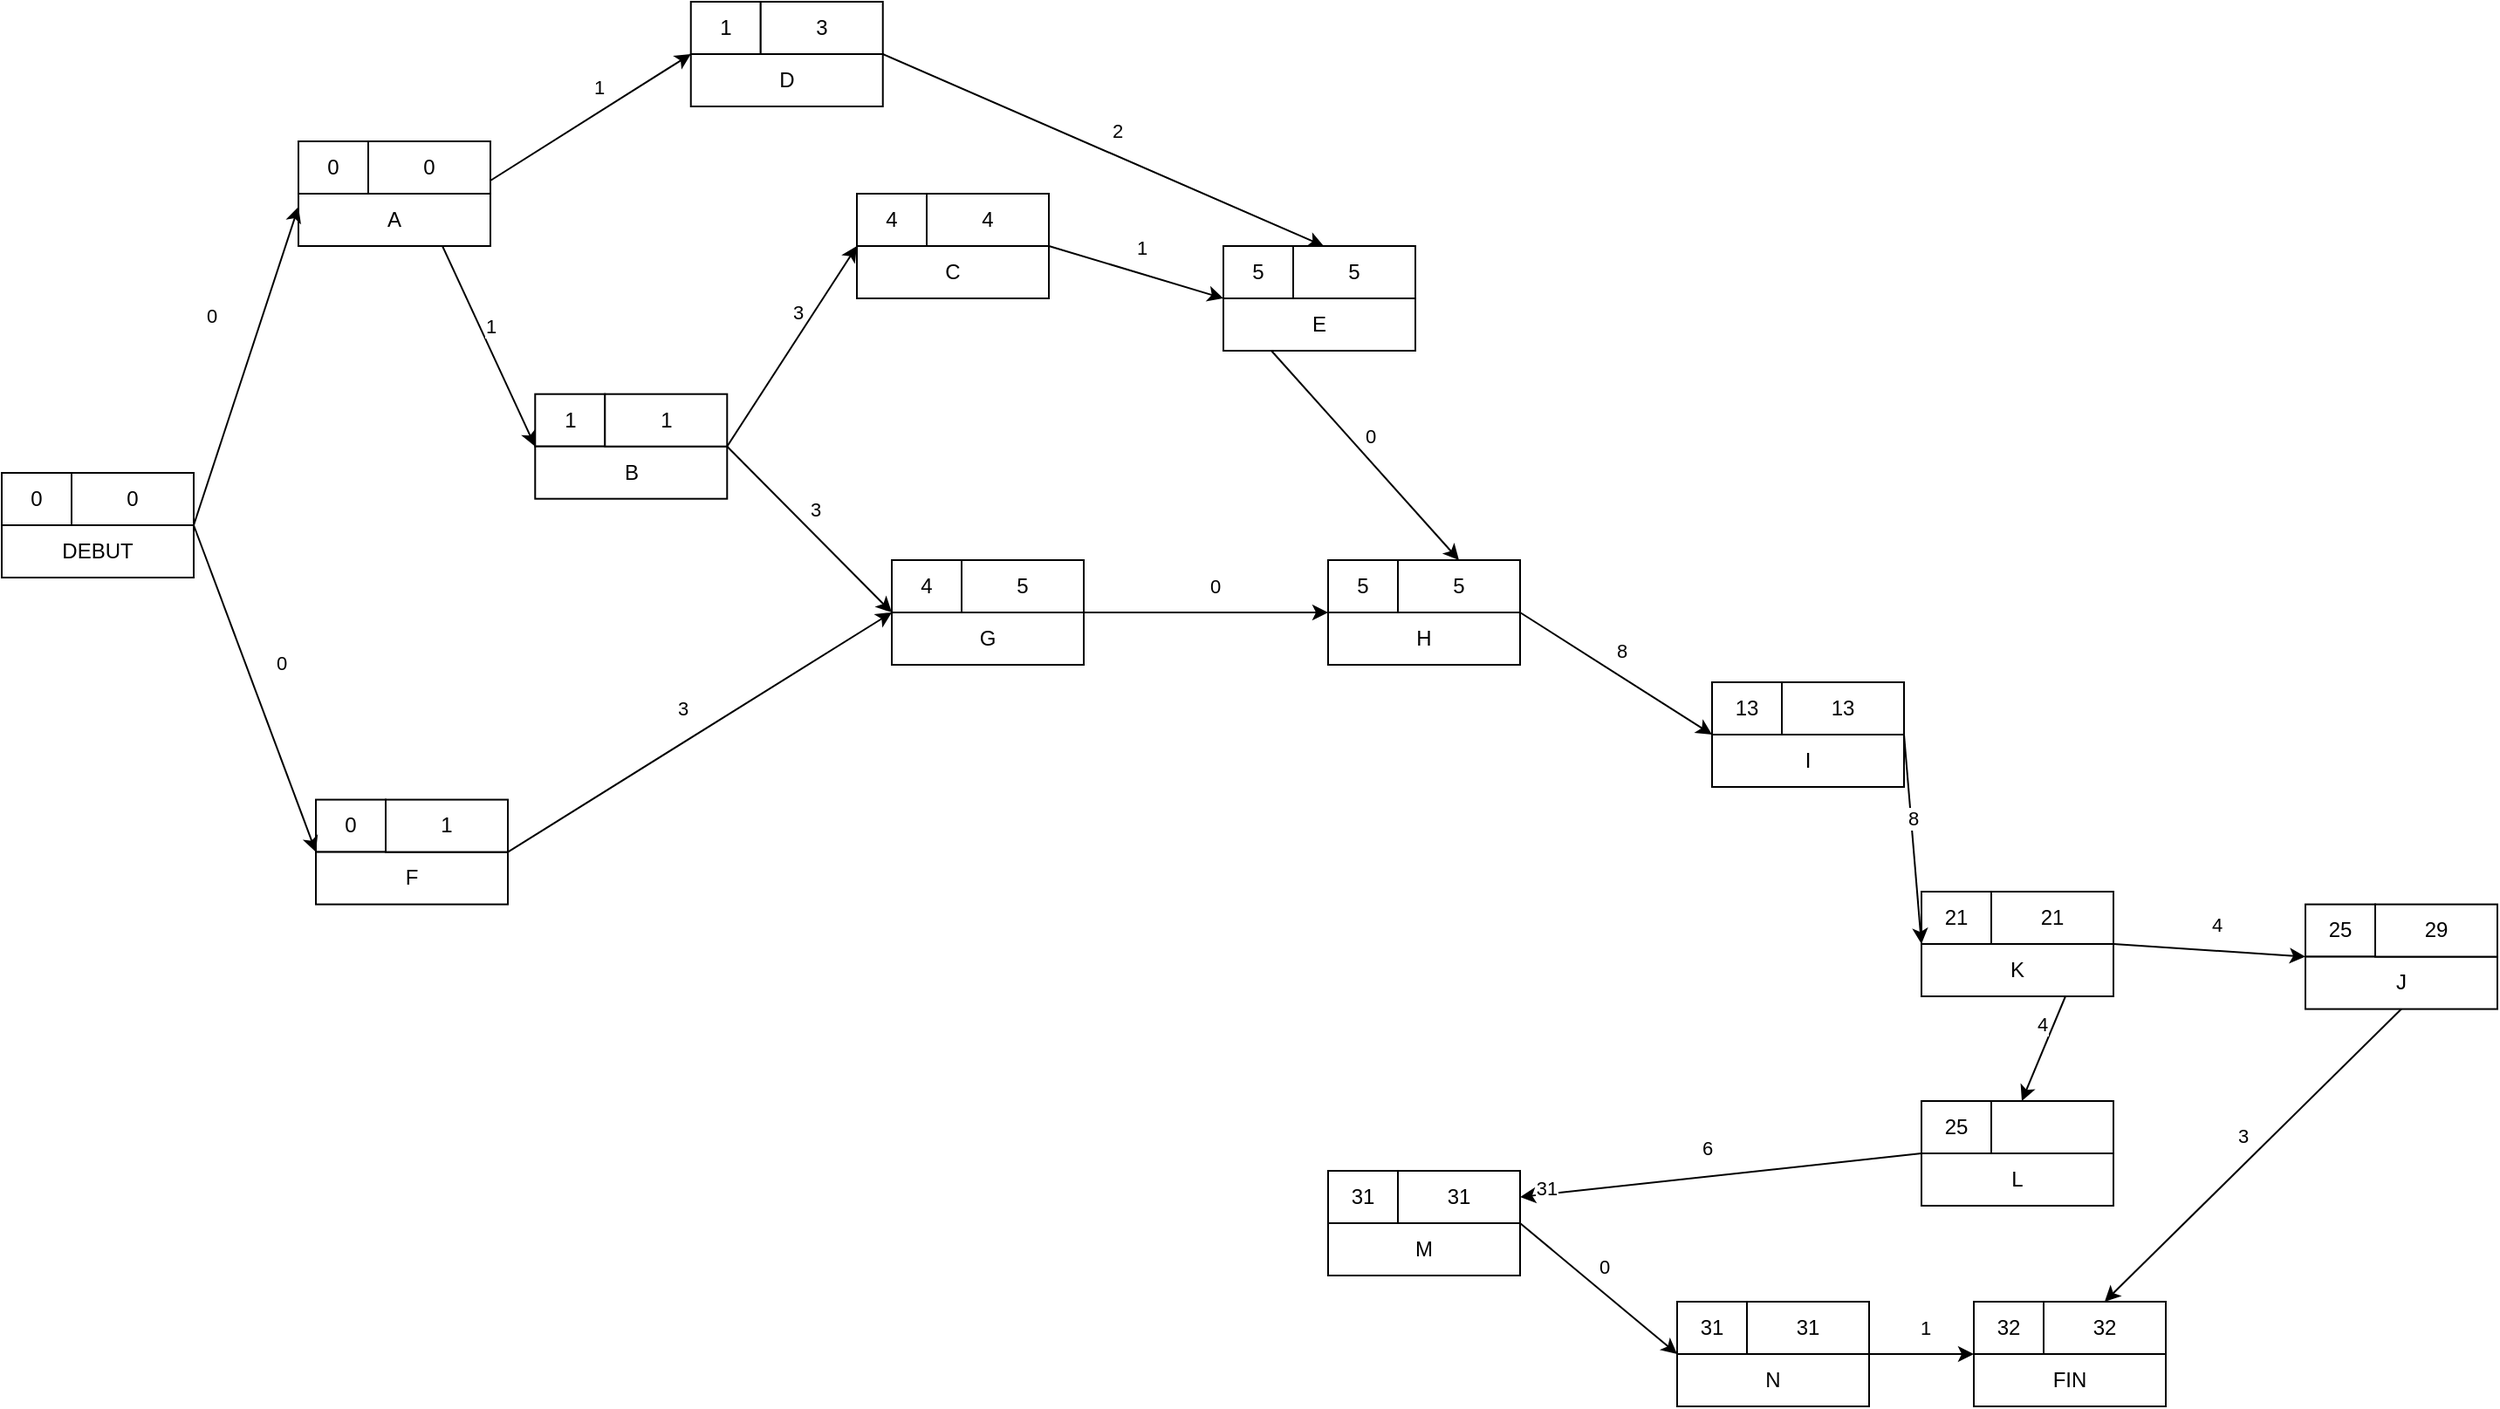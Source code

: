 <mxfile version="24.4.9" type="github">
  <diagram name="Page-1" id="2H29EWDQLwBMjzJSIUJ8">
    <mxGraphModel dx="653" dy="1885" grid="1" gridSize="10" guides="1" tooltips="1" connect="1" arrows="1" fold="1" page="1" pageScale="1" pageWidth="827" pageHeight="1169" math="0" shadow="0">
      <root>
        <mxCell id="0" />
        <mxCell id="1" parent="0" />
        <mxCell id="uI2IkdQqm4IqA6u9Eot--28" value="0" style="rounded=0;whiteSpace=wrap;html=1;" vertex="1" parent="1">
          <mxGeometry x="80" y="110" width="40" height="30" as="geometry" />
        </mxCell>
        <mxCell id="uI2IkdQqm4IqA6u9Eot--29" value="DEBUT" style="rounded=0;whiteSpace=wrap;html=1;" vertex="1" parent="1">
          <mxGeometry x="80" y="140" width="110" height="30" as="geometry" />
        </mxCell>
        <mxCell id="uI2IkdQqm4IqA6u9Eot--30" value="0" style="rounded=0;whiteSpace=wrap;html=1;" vertex="1" parent="1">
          <mxGeometry x="120" y="110" width="70" height="30" as="geometry" />
        </mxCell>
        <mxCell id="uI2IkdQqm4IqA6u9Eot--61" value="0" style="rounded=0;whiteSpace=wrap;html=1;" vertex="1" parent="1">
          <mxGeometry x="250" y="-80" width="40" height="30" as="geometry" />
        </mxCell>
        <mxCell id="uI2IkdQqm4IqA6u9Eot--62" value="A" style="rounded=0;whiteSpace=wrap;html=1;" vertex="1" parent="1">
          <mxGeometry x="250" y="-50" width="110" height="30" as="geometry" />
        </mxCell>
        <mxCell id="uI2IkdQqm4IqA6u9Eot--63" value="0" style="rounded=0;whiteSpace=wrap;html=1;" vertex="1" parent="1">
          <mxGeometry x="290" y="-80" width="70" height="30" as="geometry" />
        </mxCell>
        <mxCell id="uI2IkdQqm4IqA6u9Eot--64" value="0" style="rounded=0;whiteSpace=wrap;html=1;" vertex="1" parent="1">
          <mxGeometry x="260" y="297.29" width="40" height="30" as="geometry" />
        </mxCell>
        <mxCell id="uI2IkdQqm4IqA6u9Eot--65" value="F" style="rounded=0;whiteSpace=wrap;html=1;" vertex="1" parent="1">
          <mxGeometry x="260" y="327.29" width="110" height="30" as="geometry" />
        </mxCell>
        <mxCell id="uI2IkdQqm4IqA6u9Eot--66" value="1" style="rounded=0;whiteSpace=wrap;html=1;" vertex="1" parent="1">
          <mxGeometry x="300" y="297.29" width="70" height="30" as="geometry" />
        </mxCell>
        <mxCell id="uI2IkdQqm4IqA6u9Eot--67" value="1" style="rounded=0;whiteSpace=wrap;html=1;" vertex="1" parent="1">
          <mxGeometry x="385.64" y="64.85" width="40" height="30" as="geometry" />
        </mxCell>
        <mxCell id="uI2IkdQqm4IqA6u9Eot--68" value="B" style="rounded=0;whiteSpace=wrap;html=1;" vertex="1" parent="1">
          <mxGeometry x="385.64" y="94.85" width="110" height="30" as="geometry" />
        </mxCell>
        <mxCell id="uI2IkdQqm4IqA6u9Eot--69" value="1" style="rounded=0;whiteSpace=wrap;html=1;" vertex="1" parent="1">
          <mxGeometry x="425.64" y="64.85" width="70" height="30" as="geometry" />
        </mxCell>
        <mxCell id="uI2IkdQqm4IqA6u9Eot--70" value="4" style="rounded=0;whiteSpace=wrap;html=1;" vertex="1" parent="1">
          <mxGeometry x="590" y="160" width="40" height="30" as="geometry" />
        </mxCell>
        <mxCell id="uI2IkdQqm4IqA6u9Eot--71" value="G" style="rounded=0;whiteSpace=wrap;html=1;" vertex="1" parent="1">
          <mxGeometry x="590" y="190" width="110" height="30" as="geometry" />
        </mxCell>
        <mxCell id="uI2IkdQqm4IqA6u9Eot--72" value="5" style="rounded=0;whiteSpace=wrap;html=1;" vertex="1" parent="1">
          <mxGeometry x="630" y="160" width="70" height="30" as="geometry" />
        </mxCell>
        <mxCell id="uI2IkdQqm4IqA6u9Eot--73" value="4" style="rounded=0;whiteSpace=wrap;html=1;" vertex="1" parent="1">
          <mxGeometry x="570" y="-50" width="40" height="30" as="geometry" />
        </mxCell>
        <mxCell id="uI2IkdQqm4IqA6u9Eot--74" value="C" style="rounded=0;whiteSpace=wrap;html=1;" vertex="1" parent="1">
          <mxGeometry x="570" y="-20" width="110" height="30" as="geometry" />
        </mxCell>
        <mxCell id="uI2IkdQqm4IqA6u9Eot--75" value="4" style="rounded=0;whiteSpace=wrap;html=1;" vertex="1" parent="1">
          <mxGeometry x="610" y="-50" width="70" height="30" as="geometry" />
        </mxCell>
        <mxCell id="uI2IkdQqm4IqA6u9Eot--79" value="" style="endArrow=classic;html=1;rounded=0;exitX=0.75;exitY=1;exitDx=0;exitDy=0;entryX=0;entryY=1;entryDx=0;entryDy=0;" edge="1" parent="1" source="uI2IkdQqm4IqA6u9Eot--62" target="uI2IkdQqm4IqA6u9Eot--67">
          <mxGeometry width="50" height="50" relative="1" as="geometry">
            <mxPoint x="430" y="100" as="sourcePoint" />
            <mxPoint x="480" y="50" as="targetPoint" />
          </mxGeometry>
        </mxCell>
        <mxCell id="uI2IkdQqm4IqA6u9Eot--80" value="1" style="edgeLabel;html=1;align=center;verticalAlign=middle;resizable=0;points=[];" vertex="1" connectable="0" parent="uI2IkdQqm4IqA6u9Eot--79">
          <mxGeometry x="0.066" y="-1" relative="1" as="geometry">
            <mxPoint y="-16" as="offset" />
          </mxGeometry>
        </mxCell>
        <mxCell id="uI2IkdQqm4IqA6u9Eot--81" value="" style="endArrow=classic;html=1;rounded=0;exitX=1;exitY=1;exitDx=0;exitDy=0;entryX=0;entryY=0;entryDx=0;entryDy=0;" edge="1" parent="1" source="uI2IkdQqm4IqA6u9Eot--66" target="uI2IkdQqm4IqA6u9Eot--71">
          <mxGeometry width="50" height="50" relative="1" as="geometry">
            <mxPoint x="380" y="180" as="sourcePoint" />
            <mxPoint x="490" y="180" as="targetPoint" />
          </mxGeometry>
        </mxCell>
        <mxCell id="uI2IkdQqm4IqA6u9Eot--145" value="3" style="edgeLabel;html=1;align=center;verticalAlign=middle;resizable=0;points=[];" vertex="1" connectable="0" parent="uI2IkdQqm4IqA6u9Eot--81">
          <mxGeometry x="0.041" relative="1" as="geometry">
            <mxPoint x="-15" y="-11" as="offset" />
          </mxGeometry>
        </mxCell>
        <mxCell id="uI2IkdQqm4IqA6u9Eot--83" value="21" style="rounded=0;whiteSpace=wrap;html=1;" vertex="1" parent="1">
          <mxGeometry x="1180" y="350" width="40" height="30" as="geometry" />
        </mxCell>
        <mxCell id="uI2IkdQqm4IqA6u9Eot--84" value="K" style="rounded=0;whiteSpace=wrap;html=1;" vertex="1" parent="1">
          <mxGeometry x="1180" y="380" width="110" height="30" as="geometry" />
        </mxCell>
        <mxCell id="uI2IkdQqm4IqA6u9Eot--85" value="21" style="rounded=0;whiteSpace=wrap;html=1;" vertex="1" parent="1">
          <mxGeometry x="1220" y="350" width="70" height="30" as="geometry" />
        </mxCell>
        <mxCell id="uI2IkdQqm4IqA6u9Eot--86" value="25" style="rounded=0;whiteSpace=wrap;html=1;" vertex="1" parent="1">
          <mxGeometry x="1180" y="470" width="40" height="30" as="geometry" />
        </mxCell>
        <mxCell id="uI2IkdQqm4IqA6u9Eot--87" value="L" style="rounded=0;whiteSpace=wrap;html=1;" vertex="1" parent="1">
          <mxGeometry x="1180" y="500" width="110" height="30" as="geometry" />
        </mxCell>
        <mxCell id="uI2IkdQqm4IqA6u9Eot--88" value="" style="rounded=0;whiteSpace=wrap;html=1;" vertex="1" parent="1">
          <mxGeometry x="1220" y="470" width="70" height="30" as="geometry" />
        </mxCell>
        <mxCell id="uI2IkdQqm4IqA6u9Eot--89" value="" style="endArrow=classic;html=1;rounded=0;exitX=1;exitY=1;exitDx=0;exitDy=0;entryX=0;entryY=0;entryDx=0;entryDy=0;" edge="1" parent="1" source="uI2IkdQqm4IqA6u9Eot--69" target="uI2IkdQqm4IqA6u9Eot--71">
          <mxGeometry width="50" height="50" relative="1" as="geometry">
            <mxPoint x="390" y="200" as="sourcePoint" />
            <mxPoint x="705" y="170" as="targetPoint" />
          </mxGeometry>
        </mxCell>
        <mxCell id="uI2IkdQqm4IqA6u9Eot--90" value="3" style="edgeLabel;html=1;align=center;verticalAlign=middle;resizable=0;points=[];" vertex="1" connectable="0" parent="uI2IkdQqm4IqA6u9Eot--89">
          <mxGeometry x="0.066" y="-1" relative="1" as="geometry">
            <mxPoint y="-16" as="offset" />
          </mxGeometry>
        </mxCell>
        <mxCell id="uI2IkdQqm4IqA6u9Eot--91" value="" style="endArrow=classic;html=1;rounded=0;exitX=1;exitY=1;exitDx=0;exitDy=0;entryX=0;entryY=0;entryDx=0;entryDy=0;" edge="1" parent="1" source="uI2IkdQqm4IqA6u9Eot--69" target="uI2IkdQqm4IqA6u9Eot--74">
          <mxGeometry width="50" height="50" relative="1" as="geometry">
            <mxPoint x="610" y="110" as="sourcePoint" />
            <mxPoint x="705" y="170" as="targetPoint" />
          </mxGeometry>
        </mxCell>
        <mxCell id="uI2IkdQqm4IqA6u9Eot--92" value="3" style="edgeLabel;html=1;align=center;verticalAlign=middle;resizable=0;points=[];" vertex="1" connectable="0" parent="uI2IkdQqm4IqA6u9Eot--91">
          <mxGeometry x="0.066" y="-1" relative="1" as="geometry">
            <mxPoint y="-16" as="offset" />
          </mxGeometry>
        </mxCell>
        <mxCell id="uI2IkdQqm4IqA6u9Eot--93" value="5" style="rounded=0;whiteSpace=wrap;html=1;" vertex="1" parent="1">
          <mxGeometry x="780" y="-20" width="40" height="30" as="geometry" />
        </mxCell>
        <mxCell id="uI2IkdQqm4IqA6u9Eot--94" value="E" style="rounded=0;whiteSpace=wrap;html=1;" vertex="1" parent="1">
          <mxGeometry x="780" y="10" width="110" height="30" as="geometry" />
        </mxCell>
        <mxCell id="uI2IkdQqm4IqA6u9Eot--95" value="5" style="rounded=0;whiteSpace=wrap;html=1;" vertex="1" parent="1">
          <mxGeometry x="820" y="-20" width="70" height="30" as="geometry" />
        </mxCell>
        <mxCell id="uI2IkdQqm4IqA6u9Eot--96" value="1" style="rounded=0;whiteSpace=wrap;html=1;" vertex="1" parent="1">
          <mxGeometry x="474.87" y="-160" width="40" height="30" as="geometry" />
        </mxCell>
        <mxCell id="uI2IkdQqm4IqA6u9Eot--97" value="D" style="rounded=0;whiteSpace=wrap;html=1;" vertex="1" parent="1">
          <mxGeometry x="474.87" y="-130" width="110" height="30" as="geometry" />
        </mxCell>
        <mxCell id="uI2IkdQqm4IqA6u9Eot--98" value="3" style="rounded=0;whiteSpace=wrap;html=1;" vertex="1" parent="1">
          <mxGeometry x="514.87" y="-160" width="70" height="30" as="geometry" />
        </mxCell>
        <mxCell id="uI2IkdQqm4IqA6u9Eot--99" value="" style="endArrow=classic;html=1;rounded=0;exitX=1;exitY=1;exitDx=0;exitDy=0;entryX=0.25;entryY=0;entryDx=0;entryDy=0;" edge="1" parent="1" source="uI2IkdQqm4IqA6u9Eot--98" target="uI2IkdQqm4IqA6u9Eot--95">
          <mxGeometry width="50" height="50" relative="1" as="geometry">
            <mxPoint x="569.59" y="-172.38" as="sourcePoint" />
            <mxPoint x="729.59" y="-112.38" as="targetPoint" />
          </mxGeometry>
        </mxCell>
        <mxCell id="uI2IkdQqm4IqA6u9Eot--100" value="2" style="edgeLabel;html=1;align=center;verticalAlign=middle;resizable=0;points=[];" vertex="1" connectable="0" parent="uI2IkdQqm4IqA6u9Eot--99">
          <mxGeometry x="0.066" y="-1" relative="1" as="geometry">
            <mxPoint y="-16" as="offset" />
          </mxGeometry>
        </mxCell>
        <mxCell id="uI2IkdQqm4IqA6u9Eot--101" value="" style="endArrow=classic;html=1;rounded=0;exitX=1;exitY=0;exitDx=0;exitDy=0;entryX=0;entryY=0;entryDx=0;entryDy=0;" edge="1" parent="1" source="uI2IkdQqm4IqA6u9Eot--74" target="uI2IkdQqm4IqA6u9Eot--94">
          <mxGeometry width="50" height="50" relative="1" as="geometry">
            <mxPoint x="820" y="70" as="sourcePoint" />
            <mxPoint x="920" y="10" as="targetPoint" />
          </mxGeometry>
        </mxCell>
        <mxCell id="uI2IkdQqm4IqA6u9Eot--102" value="1" style="edgeLabel;html=1;align=center;verticalAlign=middle;resizable=0;points=[];" vertex="1" connectable="0" parent="uI2IkdQqm4IqA6u9Eot--101">
          <mxGeometry x="0.066" y="-1" relative="1" as="geometry">
            <mxPoint y="-16" as="offset" />
          </mxGeometry>
        </mxCell>
        <mxCell id="uI2IkdQqm4IqA6u9Eot--103" value="5" style="rounded=0;whiteSpace=wrap;html=1;" vertex="1" parent="1">
          <mxGeometry x="840" y="160.0" width="40" height="30" as="geometry" />
        </mxCell>
        <mxCell id="uI2IkdQqm4IqA6u9Eot--104" value="H" style="rounded=0;whiteSpace=wrap;html=1;" vertex="1" parent="1">
          <mxGeometry x="840" y="190.0" width="110" height="30" as="geometry" />
        </mxCell>
        <mxCell id="uI2IkdQqm4IqA6u9Eot--105" value="5" style="rounded=0;whiteSpace=wrap;html=1;" vertex="1" parent="1">
          <mxGeometry x="880" y="160.0" width="70" height="30" as="geometry" />
        </mxCell>
        <mxCell id="uI2IkdQqm4IqA6u9Eot--106" value="13" style="rounded=0;whiteSpace=wrap;html=1;" vertex="1" parent="1">
          <mxGeometry x="1060" y="230" width="40" height="30" as="geometry" />
        </mxCell>
        <mxCell id="uI2IkdQqm4IqA6u9Eot--107" value="I" style="rounded=0;whiteSpace=wrap;html=1;" vertex="1" parent="1">
          <mxGeometry x="1060" y="260" width="110" height="30" as="geometry" />
        </mxCell>
        <mxCell id="uI2IkdQqm4IqA6u9Eot--108" value="13" style="rounded=0;whiteSpace=wrap;html=1;" vertex="1" parent="1">
          <mxGeometry x="1100" y="230" width="70" height="30" as="geometry" />
        </mxCell>
        <mxCell id="uI2IkdQqm4IqA6u9Eot--109" value="" style="endArrow=classic;html=1;rounded=0;exitX=1;exitY=0;exitDx=0;exitDy=0;entryX=0;entryY=1;entryDx=0;entryDy=0;" edge="1" parent="1" source="uI2IkdQqm4IqA6u9Eot--71" target="uI2IkdQqm4IqA6u9Eot--103">
          <mxGeometry width="50" height="50" relative="1" as="geometry">
            <mxPoint x="820" y="70" as="sourcePoint" />
            <mxPoint x="930" y="10" as="targetPoint" />
          </mxGeometry>
        </mxCell>
        <mxCell id="uI2IkdQqm4IqA6u9Eot--110" value="0" style="edgeLabel;html=1;align=center;verticalAlign=middle;resizable=0;points=[];" vertex="1" connectable="0" parent="uI2IkdQqm4IqA6u9Eot--109">
          <mxGeometry x="0.066" y="-1" relative="1" as="geometry">
            <mxPoint y="-16" as="offset" />
          </mxGeometry>
        </mxCell>
        <mxCell id="uI2IkdQqm4IqA6u9Eot--111" value="" style="endArrow=classic;html=1;rounded=0;exitX=0.25;exitY=1;exitDx=0;exitDy=0;entryX=0.5;entryY=0;entryDx=0;entryDy=0;" edge="1" parent="1" source="uI2IkdQqm4IqA6u9Eot--94" target="uI2IkdQqm4IqA6u9Eot--105">
          <mxGeometry width="50" height="50" relative="1" as="geometry">
            <mxPoint x="1040" y="10" as="sourcePoint" />
            <mxPoint x="1112" y="100" as="targetPoint" />
          </mxGeometry>
        </mxCell>
        <mxCell id="uI2IkdQqm4IqA6u9Eot--112" value="0" style="edgeLabel;html=1;align=center;verticalAlign=middle;resizable=0;points=[];" vertex="1" connectable="0" parent="uI2IkdQqm4IqA6u9Eot--111">
          <mxGeometry x="0.066" y="-1" relative="1" as="geometry">
            <mxPoint y="-16" as="offset" />
          </mxGeometry>
        </mxCell>
        <mxCell id="uI2IkdQqm4IqA6u9Eot--113" value="31" style="rounded=0;whiteSpace=wrap;html=1;" vertex="1" parent="1">
          <mxGeometry x="840" y="510" width="40" height="30" as="geometry" />
        </mxCell>
        <mxCell id="uI2IkdQqm4IqA6u9Eot--114" value="M" style="rounded=0;whiteSpace=wrap;html=1;" vertex="1" parent="1">
          <mxGeometry x="840" y="540" width="110" height="30" as="geometry" />
        </mxCell>
        <mxCell id="uI2IkdQqm4IqA6u9Eot--115" value="31" style="rounded=0;whiteSpace=wrap;html=1;" vertex="1" parent="1">
          <mxGeometry x="880" y="510" width="70" height="30" as="geometry" />
        </mxCell>
        <mxCell id="uI2IkdQqm4IqA6u9Eot--116" value="31" style="rounded=0;whiteSpace=wrap;html=1;" vertex="1" parent="1">
          <mxGeometry x="1040" y="585" width="40" height="30" as="geometry" />
        </mxCell>
        <mxCell id="uI2IkdQqm4IqA6u9Eot--117" value="N" style="rounded=0;whiteSpace=wrap;html=1;" vertex="1" parent="1">
          <mxGeometry x="1040" y="615" width="110" height="30" as="geometry" />
        </mxCell>
        <mxCell id="uI2IkdQqm4IqA6u9Eot--118" value="31" style="rounded=0;whiteSpace=wrap;html=1;" vertex="1" parent="1">
          <mxGeometry x="1080" y="585" width="70" height="30" as="geometry" />
        </mxCell>
        <mxCell id="uI2IkdQqm4IqA6u9Eot--119" value="" style="endArrow=classic;html=1;rounded=0;exitX=1;exitY=0;exitDx=0;exitDy=0;entryX=0;entryY=0;entryDx=0;entryDy=0;" edge="1" parent="1" source="uI2IkdQqm4IqA6u9Eot--104" target="uI2IkdQqm4IqA6u9Eot--107">
          <mxGeometry width="50" height="50" relative="1" as="geometry">
            <mxPoint x="915" y="250" as="sourcePoint" />
            <mxPoint x="1120" y="295" as="targetPoint" />
          </mxGeometry>
        </mxCell>
        <mxCell id="uI2IkdQqm4IqA6u9Eot--120" value="8" style="edgeLabel;html=1;align=center;verticalAlign=middle;resizable=0;points=[];" vertex="1" connectable="0" parent="uI2IkdQqm4IqA6u9Eot--119">
          <mxGeometry x="0.066" y="-1" relative="1" as="geometry">
            <mxPoint y="-16" as="offset" />
          </mxGeometry>
        </mxCell>
        <mxCell id="uI2IkdQqm4IqA6u9Eot--121" value="" style="endArrow=classic;html=1;rounded=0;exitX=1;exitY=0;exitDx=0;exitDy=0;entryX=0;entryY=0;entryDx=0;entryDy=0;" edge="1" parent="1" source="uI2IkdQqm4IqA6u9Eot--107" target="uI2IkdQqm4IqA6u9Eot--84">
          <mxGeometry width="50" height="50" relative="1" as="geometry">
            <mxPoint x="1000" y="225" as="sourcePoint" />
            <mxPoint x="1070" y="270" as="targetPoint" />
          </mxGeometry>
        </mxCell>
        <mxCell id="uI2IkdQqm4IqA6u9Eot--122" value="8" style="edgeLabel;html=1;align=center;verticalAlign=middle;resizable=0;points=[];" vertex="1" connectable="0" parent="uI2IkdQqm4IqA6u9Eot--121">
          <mxGeometry x="0.066" y="-1" relative="1" as="geometry">
            <mxPoint y="-16" as="offset" />
          </mxGeometry>
        </mxCell>
        <mxCell id="uI2IkdQqm4IqA6u9Eot--123" value="" style="endArrow=classic;html=1;rounded=0;exitX=0.75;exitY=1;exitDx=0;exitDy=0;entryX=0.25;entryY=0;entryDx=0;entryDy=0;" edge="1" parent="1" source="uI2IkdQqm4IqA6u9Eot--84" target="uI2IkdQqm4IqA6u9Eot--88">
          <mxGeometry width="50" height="50" relative="1" as="geometry">
            <mxPoint x="1120" y="320" as="sourcePoint" />
            <mxPoint x="1190" y="390" as="targetPoint" />
          </mxGeometry>
        </mxCell>
        <mxCell id="uI2IkdQqm4IqA6u9Eot--124" value="4" style="edgeLabel;html=1;align=center;verticalAlign=middle;resizable=0;points=[];" vertex="1" connectable="0" parent="uI2IkdQqm4IqA6u9Eot--123">
          <mxGeometry x="0.066" y="-1" relative="1" as="geometry">
            <mxPoint y="-16" as="offset" />
          </mxGeometry>
        </mxCell>
        <mxCell id="uI2IkdQqm4IqA6u9Eot--125" value="" style="endArrow=classic;html=1;rounded=0;exitX=0;exitY=1;exitDx=0;exitDy=0;" edge="1" parent="1" source="uI2IkdQqm4IqA6u9Eot--86">
          <mxGeometry width="50" height="50" relative="1" as="geometry">
            <mxPoint x="1490" y="338" as="sourcePoint" />
            <mxPoint x="950" y="525" as="targetPoint" />
          </mxGeometry>
        </mxCell>
        <mxCell id="uI2IkdQqm4IqA6u9Eot--126" value="6" style="edgeLabel;html=1;align=center;verticalAlign=middle;resizable=0;points=[];" vertex="1" connectable="0" parent="uI2IkdQqm4IqA6u9Eot--125">
          <mxGeometry x="0.066" y="-1" relative="1" as="geometry">
            <mxPoint y="-16" as="offset" />
          </mxGeometry>
        </mxCell>
        <mxCell id="uI2IkdQqm4IqA6u9Eot--156" value="31" style="edgeLabel;html=1;align=center;verticalAlign=middle;resizable=0;points=[];" vertex="1" connectable="0" parent="uI2IkdQqm4IqA6u9Eot--125">
          <mxGeometry x="0.868" y="-4" relative="1" as="geometry">
            <mxPoint as="offset" />
          </mxGeometry>
        </mxCell>
        <mxCell id="uI2IkdQqm4IqA6u9Eot--129" value="" style="endArrow=classic;html=1;rounded=0;exitX=1;exitY=0;exitDx=0;exitDy=0;entryX=0;entryY=0;entryDx=0;entryDy=0;" edge="1" parent="1" source="uI2IkdQqm4IqA6u9Eot--114" target="uI2IkdQqm4IqA6u9Eot--117">
          <mxGeometry width="50" height="50" relative="1" as="geometry">
            <mxPoint x="760" y="535" as="sourcePoint" />
            <mxPoint x="850" y="543" as="targetPoint" />
          </mxGeometry>
        </mxCell>
        <mxCell id="uI2IkdQqm4IqA6u9Eot--130" value="0" style="edgeLabel;html=1;align=center;verticalAlign=middle;resizable=0;points=[];" vertex="1" connectable="0" parent="uI2IkdQqm4IqA6u9Eot--129">
          <mxGeometry x="0.066" y="-1" relative="1" as="geometry">
            <mxPoint y="-16" as="offset" />
          </mxGeometry>
        </mxCell>
        <mxCell id="uI2IkdQqm4IqA6u9Eot--131" value="32" style="rounded=0;whiteSpace=wrap;html=1;" vertex="1" parent="1">
          <mxGeometry x="1210" y="585" width="40" height="30" as="geometry" />
        </mxCell>
        <mxCell id="uI2IkdQqm4IqA6u9Eot--132" value="FIN" style="rounded=0;whiteSpace=wrap;html=1;" vertex="1" parent="1">
          <mxGeometry x="1210" y="615" width="110" height="30" as="geometry" />
        </mxCell>
        <mxCell id="uI2IkdQqm4IqA6u9Eot--133" value="32" style="rounded=0;whiteSpace=wrap;html=1;" vertex="1" parent="1">
          <mxGeometry x="1250" y="585" width="70" height="30" as="geometry" />
        </mxCell>
        <mxCell id="uI2IkdQqm4IqA6u9Eot--139" value="" style="endArrow=classic;html=1;rounded=0;exitX=1;exitY=1;exitDx=0;exitDy=0;entryX=0;entryY=0;entryDx=0;entryDy=0;" edge="1" parent="1" source="uI2IkdQqm4IqA6u9Eot--118" target="uI2IkdQqm4IqA6u9Eot--132">
          <mxGeometry width="50" height="50" relative="1" as="geometry">
            <mxPoint x="1120" y="585" as="sourcePoint" />
            <mxPoint x="1210" y="660" as="targetPoint" />
          </mxGeometry>
        </mxCell>
        <mxCell id="uI2IkdQqm4IqA6u9Eot--140" value="1" style="edgeLabel;html=1;align=center;verticalAlign=middle;resizable=0;points=[];" vertex="1" connectable="0" parent="uI2IkdQqm4IqA6u9Eot--139">
          <mxGeometry x="0.066" y="-1" relative="1" as="geometry">
            <mxPoint y="-16" as="offset" />
          </mxGeometry>
        </mxCell>
        <mxCell id="uI2IkdQqm4IqA6u9Eot--141" value="" style="endArrow=classic;html=1;rounded=0;exitX=1;exitY=1;exitDx=0;exitDy=0;entryX=0;entryY=0.25;entryDx=0;entryDy=0;" edge="1" parent="1" source="uI2IkdQqm4IqA6u9Eot--30" target="uI2IkdQqm4IqA6u9Eot--62">
          <mxGeometry width="50" height="50" relative="1" as="geometry">
            <mxPoint x="390" y="110" as="sourcePoint" />
            <mxPoint x="500" y="110" as="targetPoint" />
          </mxGeometry>
        </mxCell>
        <mxCell id="uI2IkdQqm4IqA6u9Eot--142" value="0" style="edgeLabel;html=1;align=center;verticalAlign=middle;resizable=0;points=[];" vertex="1" connectable="0" parent="uI2IkdQqm4IqA6u9Eot--141">
          <mxGeometry x="0.066" y="-1" relative="1" as="geometry">
            <mxPoint x="-23" y="-23" as="offset" />
          </mxGeometry>
        </mxCell>
        <mxCell id="uI2IkdQqm4IqA6u9Eot--143" value="" style="endArrow=classic;html=1;rounded=0;exitX=1;exitY=0;exitDx=0;exitDy=0;entryX=0;entryY=1;entryDx=0;entryDy=0;" edge="1" parent="1" source="uI2IkdQqm4IqA6u9Eot--29" target="uI2IkdQqm4IqA6u9Eot--64">
          <mxGeometry width="50" height="50" relative="1" as="geometry">
            <mxPoint x="400" y="120" as="sourcePoint" />
            <mxPoint x="510" y="120" as="targetPoint" />
          </mxGeometry>
        </mxCell>
        <mxCell id="uI2IkdQqm4IqA6u9Eot--144" value="0" style="edgeLabel;html=1;align=center;verticalAlign=middle;resizable=0;points=[];" vertex="1" connectable="0" parent="uI2IkdQqm4IqA6u9Eot--143">
          <mxGeometry x="0.066" y="-1" relative="1" as="geometry">
            <mxPoint x="13" y="-21" as="offset" />
          </mxGeometry>
        </mxCell>
        <mxCell id="uI2IkdQqm4IqA6u9Eot--147" value="" style="endArrow=classic;html=1;rounded=0;exitX=1;exitY=0.75;exitDx=0;exitDy=0;entryX=0;entryY=1;entryDx=0;entryDy=0;" edge="1" parent="1" source="uI2IkdQqm4IqA6u9Eot--63" target="uI2IkdQqm4IqA6u9Eot--96">
          <mxGeometry width="50" height="50" relative="1" as="geometry">
            <mxPoint x="370" y="-40" as="sourcePoint" />
            <mxPoint x="480" y="30" as="targetPoint" />
          </mxGeometry>
        </mxCell>
        <mxCell id="uI2IkdQqm4IqA6u9Eot--148" value="1" style="edgeLabel;html=1;align=center;verticalAlign=middle;resizable=0;points=[];" vertex="1" connectable="0" parent="uI2IkdQqm4IqA6u9Eot--147">
          <mxGeometry x="0.066" y="-1" relative="1" as="geometry">
            <mxPoint y="-16" as="offset" />
          </mxGeometry>
        </mxCell>
        <mxCell id="uI2IkdQqm4IqA6u9Eot--149" value="25" style="rounded=0;whiteSpace=wrap;html=1;" vertex="1" parent="1">
          <mxGeometry x="1400" y="357.29" width="40" height="30" as="geometry" />
        </mxCell>
        <mxCell id="uI2IkdQqm4IqA6u9Eot--150" value="J" style="rounded=0;whiteSpace=wrap;html=1;" vertex="1" parent="1">
          <mxGeometry x="1400" y="387.29" width="110" height="30" as="geometry" />
        </mxCell>
        <mxCell id="uI2IkdQqm4IqA6u9Eot--151" value="29" style="rounded=0;whiteSpace=wrap;html=1;" vertex="1" parent="1">
          <mxGeometry x="1440" y="357.29" width="70" height="30" as="geometry" />
        </mxCell>
        <mxCell id="uI2IkdQqm4IqA6u9Eot--152" value="" style="endArrow=classic;html=1;rounded=0;exitX=1;exitY=1;exitDx=0;exitDy=0;entryX=0;entryY=0;entryDx=0;entryDy=0;" edge="1" parent="1" source="uI2IkdQqm4IqA6u9Eot--85" target="uI2IkdQqm4IqA6u9Eot--150">
          <mxGeometry width="50" height="50" relative="1" as="geometry">
            <mxPoint x="1273" y="420" as="sourcePoint" />
            <mxPoint x="1248" y="480" as="targetPoint" />
          </mxGeometry>
        </mxCell>
        <mxCell id="uI2IkdQqm4IqA6u9Eot--153" value="4" style="edgeLabel;html=1;align=center;verticalAlign=middle;resizable=0;points=[];" vertex="1" connectable="0" parent="uI2IkdQqm4IqA6u9Eot--152">
          <mxGeometry x="0.066" y="-1" relative="1" as="geometry">
            <mxPoint y="-16" as="offset" />
          </mxGeometry>
        </mxCell>
        <mxCell id="uI2IkdQqm4IqA6u9Eot--154" value="" style="endArrow=classic;html=1;rounded=0;exitX=0.5;exitY=1;exitDx=0;exitDy=0;entryX=0.5;entryY=0;entryDx=0;entryDy=0;" edge="1" parent="1" source="uI2IkdQqm4IqA6u9Eot--150" target="uI2IkdQqm4IqA6u9Eot--133">
          <mxGeometry width="50" height="50" relative="1" as="geometry">
            <mxPoint x="1300" y="390" as="sourcePoint" />
            <mxPoint x="1410" y="397" as="targetPoint" />
          </mxGeometry>
        </mxCell>
        <mxCell id="uI2IkdQqm4IqA6u9Eot--155" value="3" style="edgeLabel;html=1;align=center;verticalAlign=middle;resizable=0;points=[];" vertex="1" connectable="0" parent="uI2IkdQqm4IqA6u9Eot--154">
          <mxGeometry x="0.066" y="-1" relative="1" as="geometry">
            <mxPoint y="-16" as="offset" />
          </mxGeometry>
        </mxCell>
      </root>
    </mxGraphModel>
  </diagram>
</mxfile>
